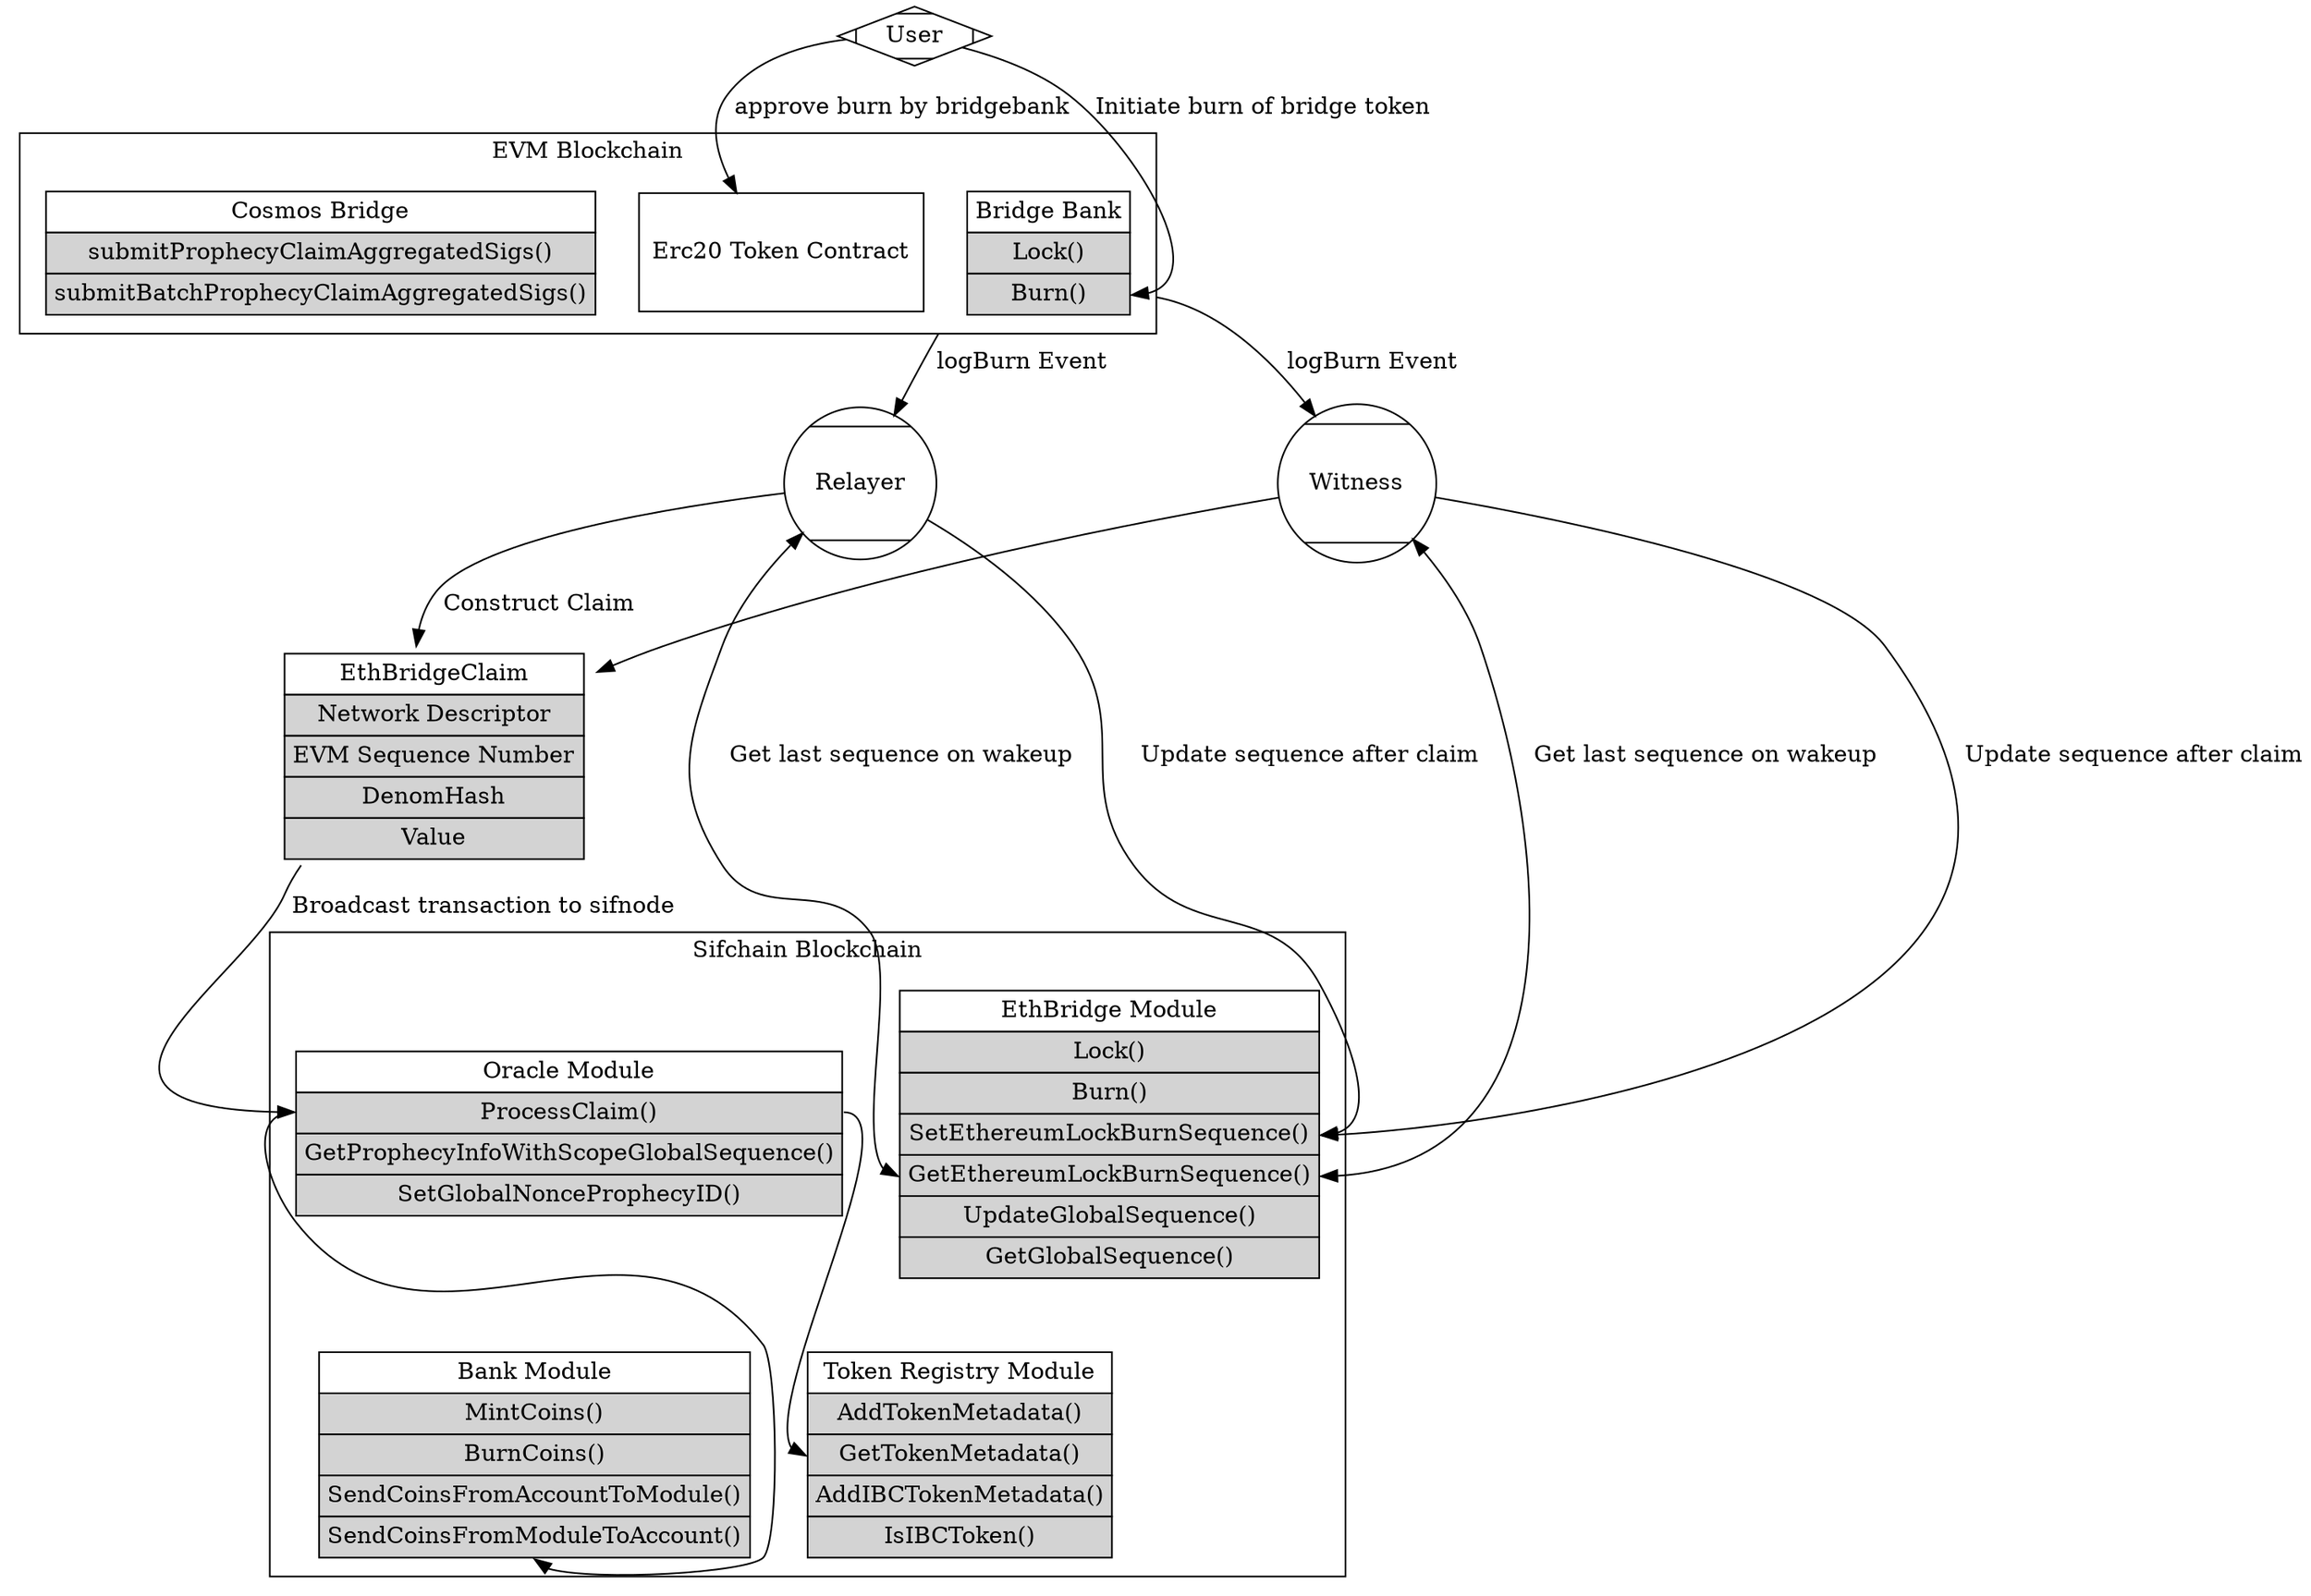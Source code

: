 digraph evmnative {
  compound=true
  subgraph clustereth {
    label="EVM Blockchain"
  token [shape=rectangle, label="Erc20 Token Contract", height=1, width=1]
  bridgebank [shape=none, label=<<TABLE BORDER="0" CELLBORDER="1" CELLSPACING="0" CELLPADDING="4">
  <TR>
    <TD>Bridge Bank</TD>
  </TR>
  <TR>
    <TD BGCOLOR="lightgray" PORT="lock">Lock()</TD>
  </TR>
    <TR>
    <TD BGCOLOR="lightgray" PORT="burn">Burn()</TD>
  </TR>
</TABLE>>]
  cosmosbridge [shape=none, label=<<TABLE BORDER="0" CELLBORDER="1" CELLSPACING="0" CELLPADDING="4">
  <TR>
    <TD>Cosmos Bridge</TD>
  </TR>
  <TR>
    <TD BGCOLOR="lightgray" PORT="submit">submitProphecyClaimAggregatedSigs()</TD>
  </TR>
    <TR>
    <TD BGCOLOR="lightgray" PORT="submitBatch">submitBatchProphecyClaimAggregatedSigs()</TD>
  </TR>
</TABLE>>]
  }
  subgraph clustersif {
    label="Sifchain Blockchain"
    bank [shape=none, label=<
    <TABLE BORDER="0" CELLBORDER="1" CELLSPACING="0" CELLPADDING="4">
  <TR>
    <TD>Bank Module</TD>
  </TR>
  <TR>
    <TD BGCOLOR="lightgray" PORT="mint">MintCoins()</TD>
  </TR>
    <TR>
    <TD BGCOLOR="lightgray" PORT="burn">BurnCoins()</TD>
  </TR>
      <TR>
    <TD BGCOLOR="lightgray" PORT="toModule">SendCoinsFromAccountToModule()</TD>
  </TR>
      <TR>
    <TD BGCOLOR="lightgray" PORT="fromModule">SendCoinsFromModuleToAccount()</TD>
  </TR>
</TABLE>
    >]
    ethbridge [shape=none, label=<
    <TABLE BORDER="0" CELLBORDER="1" CELLSPACING="0" CELLPADDING="4">
  <TR>
    <TD>EthBridge Module</TD>
  </TR>
  <TR>
    <TD BGCOLOR="lightgray" PORT="lock">Lock()</TD>
  </TR>
    <TR>
    <TD BGCOLOR="lightgray" PORT="burn">Burn()</TD>
  </TR>
  <TR>
  <TD BGCOLOR="lightgray" PORT="setEthNonce">SetEthereumLockBurnSequence()</TD>
  </TR>
  <TR>
  <TD BGCOLOR="lightgray" PORT="getEthNonce">GetEthereumLockBurnSequence()</TD>
  </TR>
  <TR>
  <TD BGCOLOR="lightgray" PORT="updateNonce">UpdateGlobalSequence()</TD>
  </TR>
  <TR>
  <TD BGCOLOR="lightgray" PORT="getNonce">GetGlobalSequence()</TD>
  </TR>
</TABLE>
    >]
        oracle [shape=none, label=<
    <TABLE BORDER="0" CELLBORDER="1" CELLSPACING="0" CELLPADDING="4">
  <TR>
    <TD>Oracle Module</TD>
  </TR>
    <TR>
    <TD BGCOLOR="lightgray" PORT="claim">ProcessClaim()</TD>
  </TR>
  <TR>
  <TD BGCOLOR="lightgray" PORT="getTransaction">GetProphecyInfoWithScopeGlobalSequence()</TD>
  </TR>
  <TR>
  <TD BGCOLOR="lightgray" PORT="setTransaction">SetGlobalNonceProphecyID()</TD>
  </TR>
</TABLE>
    >]
        metadata [shape=none, label=<
    <TABLE BORDER="0" CELLBORDER="1" CELLSPACING="0" CELLPADDING="4">
  <TR>
    <TD>Token Registry Module</TD>
  </TR>
  <TR>
    <TD BGCOLOR="lightgray" PORT="add">AddTokenMetadata()</TD>
  </TR>
    <TR>
    <TD BGCOLOR="lightgray" PORT="get">GetTokenMetadata()</TD>
  </TR>
 <TR>
    <TD BGCOLOR="lightgray" PORT="addIBC">AddIBCTokenMetadata()</TD>
  </TR>
     <TR>
    <TD BGCOLOR="lightgray" PORT="isIBC">IsIBCToken()</TD>
  </TR>
</TABLE>
    >]
  }  relayer [shape=Mcircle, label="Relayer"]
  witness [shape=Mcircle, label="Witness"]
  user [shape=Mdiamond, label="User"]
  ethClaim [shape=none, label=<
  <TABLE BORDER="0" CELLBORDER="1" CELLSPACING="0" CELLPADDING="4">
  <TR>
    <TD>EthBridgeClaim</TD>
  </TR>
  <TR>
  <TD BGCOLOR="lightgray" PORT="network">Network Descriptor</TD>
  </TR>
  <TR>
  <TD BGCOLOR="lightgray" PORT="sequence">EVM Sequence Number</TD>
  </TR>
  <TR>
    <TD BGCOLOR="lightgray" PORT="denom">DenomHash</TD>
  </TR>
    <TR>
    <TD BGCOLOR="lightgray" PORT="value">Value</TD>
  </TR>
</TABLE>
  >]

  user -> token [label=" approve burn by bridgebank", labelloc="l"]
  user -> bridgebank:burn [label="Initiate burn of bridge token" ]
  bridgebank:burn -> relayer [label=" logBurn Event", ltail=clustereth]
  bridgebank:burn -> witness [label=" logBurn Event", ltail=clustereth]
  relayer -> ethClaim [label=" Construct Claim"]
  witness -> ethClaim
  relayer -> ethbridge:getEthNonce [label=" Get last sequence on wakeup", dir=both]
  relayer -> ethbridge:setEthNonce [label=" Update sequence after claim"]
  witness -> ethbridge:getEthNonce [label=" Get last sequence on wakeup", dir=both]
  witness -> ethbridge:setEthNonce [label=" Update sequence after claim"]
  ethClaim -> oracle:claim [label=" Broadcast transaction to sifnode"]
  oracle:claim -> metadata:get
  oracle:claim -> bank:fromModule
}
